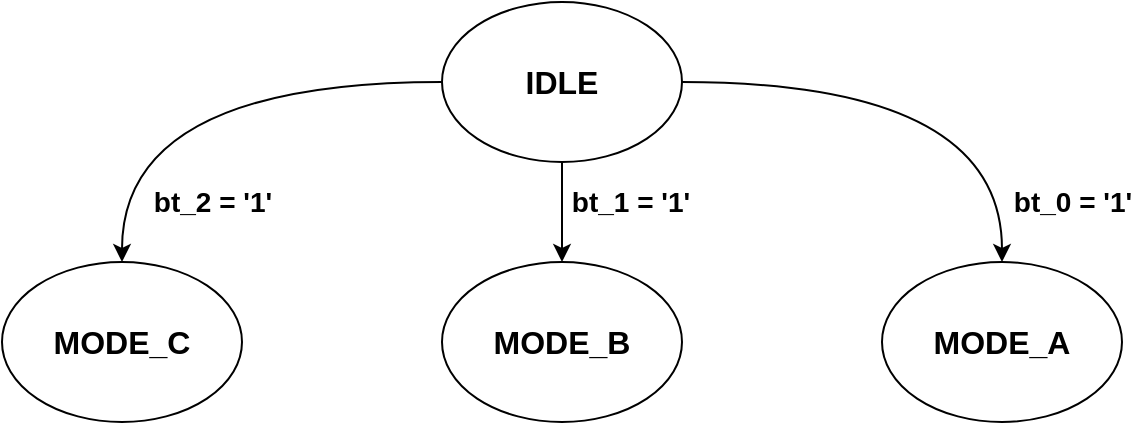 <mxfile version="13.0.0" type="github">
  <diagram id="4TcxVArkRIETSUPfzttK" name="Page-1">
    <mxGraphModel dx="1422" dy="774" grid="1" gridSize="10" guides="1" tooltips="1" connect="1" arrows="1" fold="1" page="1" pageScale="1" pageWidth="827" pageHeight="1169" math="0" shadow="0">
      <root>
        <mxCell id="0" />
        <mxCell id="1" parent="0" />
        <mxCell id="dxDKgwhhENgG4zNvhnqX-5" style="edgeStyle=orthogonalEdgeStyle;orthogonalLoop=1;jettySize=auto;html=1;exitX=0;exitY=0.5;exitDx=0;exitDy=0;entryX=0.5;entryY=0;entryDx=0;entryDy=0;curved=1;" edge="1" parent="1" source="dxDKgwhhENgG4zNvhnqX-1" target="dxDKgwhhENgG4zNvhnqX-4">
          <mxGeometry relative="1" as="geometry" />
        </mxCell>
        <mxCell id="dxDKgwhhENgG4zNvhnqX-6" style="edgeStyle=orthogonalEdgeStyle;curved=1;orthogonalLoop=1;jettySize=auto;html=1;exitX=1;exitY=0.5;exitDx=0;exitDy=0;entryX=0.5;entryY=0;entryDx=0;entryDy=0;" edge="1" parent="1" source="dxDKgwhhENgG4zNvhnqX-1" target="dxDKgwhhENgG4zNvhnqX-2">
          <mxGeometry relative="1" as="geometry" />
        </mxCell>
        <mxCell id="dxDKgwhhENgG4zNvhnqX-7" style="edgeStyle=orthogonalEdgeStyle;curved=1;orthogonalLoop=1;jettySize=auto;html=1;exitX=0.5;exitY=1;exitDx=0;exitDy=0;" edge="1" parent="1" source="dxDKgwhhENgG4zNvhnqX-1" target="dxDKgwhhENgG4zNvhnqX-3">
          <mxGeometry relative="1" as="geometry" />
        </mxCell>
        <mxCell id="dxDKgwhhENgG4zNvhnqX-1" value="&lt;b style=&quot;font-size: 16px&quot;&gt;IDLE&lt;/b&gt;" style="ellipse;whiteSpace=wrap;html=1;" vertex="1" parent="1">
          <mxGeometry x="320" y="110" width="120" height="80" as="geometry" />
        </mxCell>
        <mxCell id="dxDKgwhhENgG4zNvhnqX-2" value="&lt;b style=&quot;font-size: 16px&quot;&gt;MODE_A&lt;/b&gt;" style="ellipse;whiteSpace=wrap;html=1;" vertex="1" parent="1">
          <mxGeometry x="540" y="240" width="120" height="80" as="geometry" />
        </mxCell>
        <mxCell id="dxDKgwhhENgG4zNvhnqX-3" value="&lt;b style=&quot;font-size: 16px&quot;&gt;MODE_B&lt;/b&gt;" style="ellipse;whiteSpace=wrap;html=1;" vertex="1" parent="1">
          <mxGeometry x="320" y="240" width="120" height="80" as="geometry" />
        </mxCell>
        <mxCell id="dxDKgwhhENgG4zNvhnqX-4" value="&lt;b style=&quot;font-size: 16px&quot;&gt;MODE_C&lt;/b&gt;" style="ellipse;whiteSpace=wrap;html=1;" vertex="1" parent="1">
          <mxGeometry x="100" y="240" width="120" height="80" as="geometry" />
        </mxCell>
        <mxCell id="dxDKgwhhENgG4zNvhnqX-13" value="&lt;font style=&quot;font-size: 14px&quot;&gt;&lt;b&gt;bt_0 = &#39;1&#39;&lt;/b&gt;&lt;/font&gt;" style="text;html=1;align=center;verticalAlign=middle;resizable=0;points=[];autosize=1;" vertex="1" parent="1">
          <mxGeometry x="600" y="200" width="70" height="20" as="geometry" />
        </mxCell>
        <mxCell id="dxDKgwhhENgG4zNvhnqX-19" value="&lt;font style=&quot;font-size: 14px&quot;&gt;&lt;b&gt;bt_1 = &#39;1&#39;&lt;/b&gt;&lt;/font&gt;" style="text;html=1;align=center;verticalAlign=middle;resizable=0;points=[];autosize=1;" vertex="1" parent="1">
          <mxGeometry x="379" y="200" width="70" height="20" as="geometry" />
        </mxCell>
        <mxCell id="dxDKgwhhENgG4zNvhnqX-20" value="&lt;font style=&quot;font-size: 14px&quot;&gt;&lt;b&gt;bt_2 = &#39;1&#39;&lt;/b&gt;&lt;/font&gt;" style="text;html=1;align=center;verticalAlign=middle;resizable=0;points=[];autosize=1;" vertex="1" parent="1">
          <mxGeometry x="170" y="200" width="70" height="20" as="geometry" />
        </mxCell>
      </root>
    </mxGraphModel>
  </diagram>
</mxfile>
